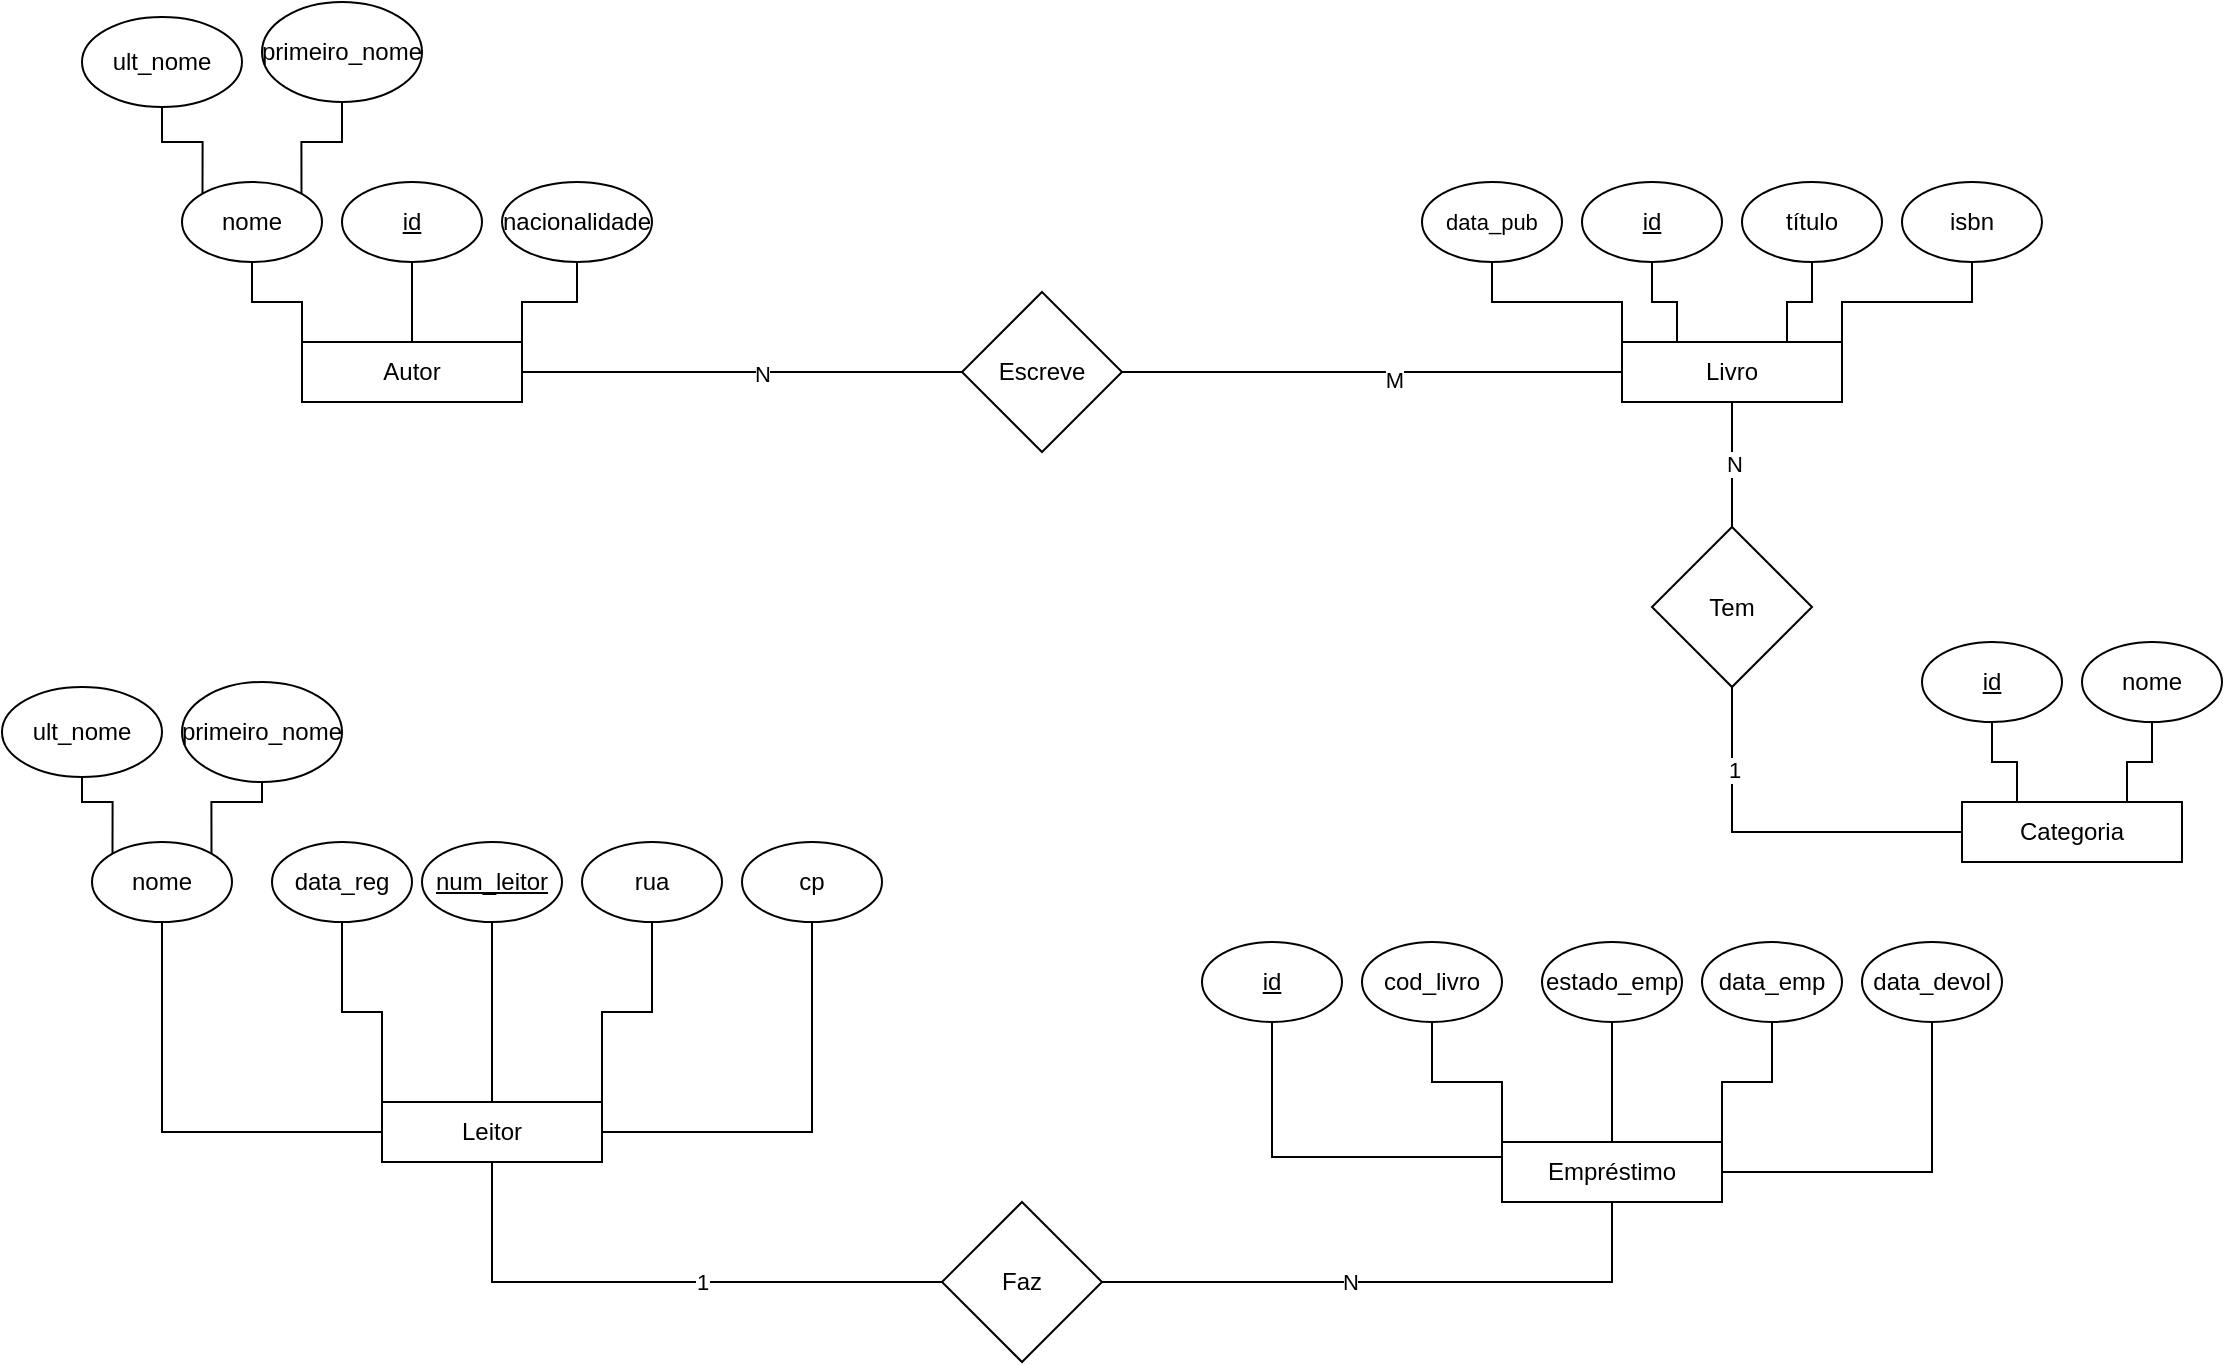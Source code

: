 <mxfile version="24.7.17">
  <diagram name="Página-1" id="uARfIPaF0OHQN33vCCdu">
    <mxGraphModel dx="2442" dy="1972" grid="1" gridSize="10" guides="1" tooltips="1" connect="1" arrows="1" fold="1" page="1" pageScale="1" pageWidth="827" pageHeight="1169" math="0" shadow="0">
      <root>
        <mxCell id="0" />
        <mxCell id="1" parent="0" />
        <mxCell id="eS1TJTtyaAnnKSHnrGX8-71" style="edgeStyle=orthogonalEdgeStyle;shape=connector;rounded=0;orthogonalLoop=1;jettySize=auto;html=1;exitX=1;exitY=0;exitDx=0;exitDy=0;entryX=0.5;entryY=1;entryDx=0;entryDy=0;strokeColor=default;align=center;verticalAlign=middle;fontFamily=Helvetica;fontSize=11;fontColor=default;labelBackgroundColor=default;endArrow=none;endFill=0;" edge="1" parent="1" source="NlLAO1y9bpEwz6I62MiX-1" target="eS1TJTtyaAnnKSHnrGX8-29">
          <mxGeometry relative="1" as="geometry" />
        </mxCell>
        <mxCell id="eS1TJTtyaAnnKSHnrGX8-72" style="edgeStyle=orthogonalEdgeStyle;shape=connector;rounded=0;orthogonalLoop=1;jettySize=auto;html=1;exitX=0.75;exitY=0;exitDx=0;exitDy=0;entryX=0.5;entryY=1;entryDx=0;entryDy=0;strokeColor=default;align=center;verticalAlign=middle;fontFamily=Helvetica;fontSize=11;fontColor=default;labelBackgroundColor=default;endArrow=none;endFill=0;" edge="1" parent="1" source="NlLAO1y9bpEwz6I62MiX-1" target="eS1TJTtyaAnnKSHnrGX8-28">
          <mxGeometry relative="1" as="geometry" />
        </mxCell>
        <mxCell id="eS1TJTtyaAnnKSHnrGX8-73" style="edgeStyle=orthogonalEdgeStyle;shape=connector;rounded=0;orthogonalLoop=1;jettySize=auto;html=1;exitX=0.25;exitY=0;exitDx=0;exitDy=0;entryX=0.5;entryY=1;entryDx=0;entryDy=0;strokeColor=default;align=center;verticalAlign=middle;fontFamily=Helvetica;fontSize=11;fontColor=default;labelBackgroundColor=default;endArrow=none;endFill=0;" edge="1" parent="1" source="NlLAO1y9bpEwz6I62MiX-1" target="eS1TJTtyaAnnKSHnrGX8-26">
          <mxGeometry relative="1" as="geometry" />
        </mxCell>
        <mxCell id="eS1TJTtyaAnnKSHnrGX8-74" style="edgeStyle=orthogonalEdgeStyle;shape=connector;rounded=0;orthogonalLoop=1;jettySize=auto;html=1;exitX=0;exitY=0;exitDx=0;exitDy=0;entryX=0.5;entryY=1;entryDx=0;entryDy=0;strokeColor=default;align=center;verticalAlign=middle;fontFamily=Helvetica;fontSize=11;fontColor=default;labelBackgroundColor=default;endArrow=none;endFill=0;" edge="1" parent="1" source="NlLAO1y9bpEwz6I62MiX-1" target="eS1TJTtyaAnnKSHnrGX8-35">
          <mxGeometry relative="1" as="geometry" />
        </mxCell>
        <mxCell id="eS1TJTtyaAnnKSHnrGX8-113" style="edgeStyle=orthogonalEdgeStyle;shape=connector;rounded=0;orthogonalLoop=1;jettySize=auto;html=1;exitX=0.5;exitY=1;exitDx=0;exitDy=0;strokeColor=default;align=center;verticalAlign=middle;fontFamily=Helvetica;fontSize=11;fontColor=default;labelBackgroundColor=default;endArrow=none;endFill=0;" edge="1" parent="1" source="NlLAO1y9bpEwz6I62MiX-1" target="eS1TJTtyaAnnKSHnrGX8-12">
          <mxGeometry relative="1" as="geometry" />
        </mxCell>
        <mxCell id="eS1TJTtyaAnnKSHnrGX8-114" value="N" style="edgeLabel;html=1;align=center;verticalAlign=middle;resizable=0;points=[];fontFamily=Helvetica;fontSize=11;fontColor=default;labelBackgroundColor=default;" vertex="1" connectable="0" parent="eS1TJTtyaAnnKSHnrGX8-113">
          <mxGeometry x="-0.011" y="1" relative="1" as="geometry">
            <mxPoint as="offset" />
          </mxGeometry>
        </mxCell>
        <mxCell id="NlLAO1y9bpEwz6I62MiX-1" value="Livro" style="rounded=0;whiteSpace=wrap;html=1;" vertex="1" parent="1">
          <mxGeometry x="490" y="60" width="110" height="30" as="geometry" />
        </mxCell>
        <mxCell id="eS1TJTtyaAnnKSHnrGX8-87" style="edgeStyle=orthogonalEdgeStyle;shape=connector;rounded=0;orthogonalLoop=1;jettySize=auto;html=1;exitX=0.25;exitY=0;exitDx=0;exitDy=0;entryX=0.5;entryY=1;entryDx=0;entryDy=0;strokeColor=default;align=center;verticalAlign=middle;fontFamily=Helvetica;fontSize=11;fontColor=default;labelBackgroundColor=default;endArrow=none;endFill=0;" edge="1" parent="1" source="NlLAO1y9bpEwz6I62MiX-3" target="eS1TJTtyaAnnKSHnrGX8-5">
          <mxGeometry relative="1" as="geometry" />
        </mxCell>
        <mxCell id="eS1TJTtyaAnnKSHnrGX8-88" style="edgeStyle=orthogonalEdgeStyle;shape=connector;rounded=0;orthogonalLoop=1;jettySize=auto;html=1;exitX=0.75;exitY=0;exitDx=0;exitDy=0;strokeColor=default;align=center;verticalAlign=middle;fontFamily=Helvetica;fontSize=11;fontColor=default;labelBackgroundColor=default;endArrow=none;endFill=0;" edge="1" parent="1" source="NlLAO1y9bpEwz6I62MiX-3" target="eS1TJTtyaAnnKSHnrGX8-8">
          <mxGeometry relative="1" as="geometry" />
        </mxCell>
        <mxCell id="eS1TJTtyaAnnKSHnrGX8-90" style="edgeStyle=orthogonalEdgeStyle;shape=connector;rounded=0;orthogonalLoop=1;jettySize=auto;html=1;exitX=0;exitY=0.5;exitDx=0;exitDy=0;entryX=0.5;entryY=1;entryDx=0;entryDy=0;strokeColor=default;align=center;verticalAlign=middle;fontFamily=Helvetica;fontSize=11;fontColor=default;labelBackgroundColor=default;endArrow=none;endFill=0;" edge="1" parent="1" source="NlLAO1y9bpEwz6I62MiX-3" target="eS1TJTtyaAnnKSHnrGX8-12">
          <mxGeometry relative="1" as="geometry" />
        </mxCell>
        <mxCell id="eS1TJTtyaAnnKSHnrGX8-91" value="1" style="edgeLabel;html=1;align=center;verticalAlign=middle;resizable=0;points=[];fontFamily=Helvetica;fontSize=11;fontColor=default;labelBackgroundColor=default;" vertex="1" connectable="0" parent="eS1TJTtyaAnnKSHnrGX8-90">
          <mxGeometry x="0.545" y="-1" relative="1" as="geometry">
            <mxPoint y="-1" as="offset" />
          </mxGeometry>
        </mxCell>
        <mxCell id="NlLAO1y9bpEwz6I62MiX-3" value="Categoria" style="rounded=0;whiteSpace=wrap;html=1;" vertex="1" parent="1">
          <mxGeometry x="660" y="290" width="110" height="30" as="geometry" />
        </mxCell>
        <mxCell id="eS1TJTtyaAnnKSHnrGX8-68" style="edgeStyle=orthogonalEdgeStyle;shape=connector;rounded=0;orthogonalLoop=1;jettySize=auto;html=1;exitX=1;exitY=0;exitDx=0;exitDy=0;entryX=0.5;entryY=1;entryDx=0;entryDy=0;strokeColor=default;align=center;verticalAlign=middle;fontFamily=Helvetica;fontSize=11;fontColor=default;labelBackgroundColor=default;endArrow=none;endFill=0;" edge="1" parent="1" source="NlLAO1y9bpEwz6I62MiX-4" target="eS1TJTtyaAnnKSHnrGX8-9">
          <mxGeometry relative="1" as="geometry" />
        </mxCell>
        <mxCell id="eS1TJTtyaAnnKSHnrGX8-69" style="edgeStyle=orthogonalEdgeStyle;shape=connector;rounded=0;orthogonalLoop=1;jettySize=auto;html=1;exitX=0.5;exitY=0;exitDx=0;exitDy=0;entryX=0.5;entryY=1;entryDx=0;entryDy=0;strokeColor=default;align=center;verticalAlign=middle;fontFamily=Helvetica;fontSize=11;fontColor=default;labelBackgroundColor=default;endArrow=none;endFill=0;" edge="1" parent="1" source="NlLAO1y9bpEwz6I62MiX-4" target="eS1TJTtyaAnnKSHnrGX8-11">
          <mxGeometry relative="1" as="geometry" />
        </mxCell>
        <mxCell id="eS1TJTtyaAnnKSHnrGX8-70" style="edgeStyle=orthogonalEdgeStyle;shape=connector;rounded=0;orthogonalLoop=1;jettySize=auto;html=1;exitX=0;exitY=0;exitDx=0;exitDy=0;entryX=0.5;entryY=1;entryDx=0;entryDy=0;strokeColor=default;align=center;verticalAlign=middle;fontFamily=Helvetica;fontSize=11;fontColor=default;labelBackgroundColor=default;endArrow=none;endFill=0;" edge="1" parent="1" source="NlLAO1y9bpEwz6I62MiX-4" target="eS1TJTtyaAnnKSHnrGX8-10">
          <mxGeometry relative="1" as="geometry" />
        </mxCell>
        <mxCell id="eS1TJTtyaAnnKSHnrGX8-79" style="edgeStyle=orthogonalEdgeStyle;shape=connector;rounded=0;orthogonalLoop=1;jettySize=auto;html=1;exitX=1;exitY=0.5;exitDx=0;exitDy=0;entryX=0;entryY=0.5;entryDx=0;entryDy=0;strokeColor=default;align=center;verticalAlign=middle;fontFamily=Helvetica;fontSize=11;fontColor=default;labelBackgroundColor=default;endArrow=none;endFill=0;" edge="1" parent="1" source="NlLAO1y9bpEwz6I62MiX-4" target="eS1TJTtyaAnnKSHnrGX8-1">
          <mxGeometry relative="1" as="geometry" />
        </mxCell>
        <mxCell id="eS1TJTtyaAnnKSHnrGX8-80" value="N" style="edgeLabel;html=1;align=center;verticalAlign=middle;resizable=0;points=[];fontFamily=Helvetica;fontSize=11;fontColor=default;labelBackgroundColor=default;" vertex="1" connectable="0" parent="eS1TJTtyaAnnKSHnrGX8-79">
          <mxGeometry x="0.089" y="-1" relative="1" as="geometry">
            <mxPoint as="offset" />
          </mxGeometry>
        </mxCell>
        <mxCell id="NlLAO1y9bpEwz6I62MiX-4" value="Autor" style="rounded=0;whiteSpace=wrap;html=1;" vertex="1" parent="1">
          <mxGeometry x="-170" y="60" width="110" height="30" as="geometry" />
        </mxCell>
        <mxCell id="eS1TJTtyaAnnKSHnrGX8-95" style="edgeStyle=orthogonalEdgeStyle;shape=connector;rounded=0;orthogonalLoop=1;jettySize=auto;html=1;exitX=0;exitY=0.5;exitDx=0;exitDy=0;entryX=0.5;entryY=1;entryDx=0;entryDy=0;strokeColor=default;align=center;verticalAlign=middle;fontFamily=Helvetica;fontSize=11;fontColor=default;labelBackgroundColor=default;endArrow=none;endFill=0;" edge="1" parent="1" source="NlLAO1y9bpEwz6I62MiX-6" target="eS1TJTtyaAnnKSHnrGX8-48">
          <mxGeometry relative="1" as="geometry" />
        </mxCell>
        <mxCell id="eS1TJTtyaAnnKSHnrGX8-97" style="edgeStyle=orthogonalEdgeStyle;shape=connector;rounded=0;orthogonalLoop=1;jettySize=auto;html=1;exitX=1;exitY=0.5;exitDx=0;exitDy=0;entryX=0.5;entryY=1;entryDx=0;entryDy=0;strokeColor=default;align=center;verticalAlign=middle;fontFamily=Helvetica;fontSize=11;fontColor=default;labelBackgroundColor=default;endArrow=none;endFill=0;" edge="1" parent="1" source="NlLAO1y9bpEwz6I62MiX-6" target="eS1TJTtyaAnnKSHnrGX8-56">
          <mxGeometry relative="1" as="geometry" />
        </mxCell>
        <mxCell id="eS1TJTtyaAnnKSHnrGX8-98" style="edgeStyle=orthogonalEdgeStyle;shape=connector;rounded=0;orthogonalLoop=1;jettySize=auto;html=1;exitX=1;exitY=0;exitDx=0;exitDy=0;entryX=0.5;entryY=1;entryDx=0;entryDy=0;strokeColor=default;align=center;verticalAlign=middle;fontFamily=Helvetica;fontSize=11;fontColor=default;labelBackgroundColor=default;endArrow=none;endFill=0;" edge="1" parent="1" source="NlLAO1y9bpEwz6I62MiX-6" target="eS1TJTtyaAnnKSHnrGX8-54">
          <mxGeometry relative="1" as="geometry" />
        </mxCell>
        <mxCell id="eS1TJTtyaAnnKSHnrGX8-99" style="edgeStyle=orthogonalEdgeStyle;shape=connector;rounded=0;orthogonalLoop=1;jettySize=auto;html=1;exitX=0;exitY=0;exitDx=0;exitDy=0;entryX=0.5;entryY=1;entryDx=0;entryDy=0;strokeColor=default;align=center;verticalAlign=middle;fontFamily=Helvetica;fontSize=11;fontColor=default;labelBackgroundColor=default;endArrow=none;endFill=0;" edge="1" parent="1" source="NlLAO1y9bpEwz6I62MiX-6" target="eS1TJTtyaAnnKSHnrGX8-58">
          <mxGeometry relative="1" as="geometry" />
        </mxCell>
        <mxCell id="eS1TJTtyaAnnKSHnrGX8-100" style="edgeStyle=orthogonalEdgeStyle;shape=connector;rounded=0;orthogonalLoop=1;jettySize=auto;html=1;exitX=0.5;exitY=0;exitDx=0;exitDy=0;entryX=0.5;entryY=1;entryDx=0;entryDy=0;strokeColor=default;align=center;verticalAlign=middle;fontFamily=Helvetica;fontSize=11;fontColor=default;labelBackgroundColor=default;endArrow=none;endFill=0;" edge="1" parent="1" source="NlLAO1y9bpEwz6I62MiX-6" target="eS1TJTtyaAnnKSHnrGX8-60">
          <mxGeometry relative="1" as="geometry" />
        </mxCell>
        <mxCell id="eS1TJTtyaAnnKSHnrGX8-101" style="edgeStyle=orthogonalEdgeStyle;shape=connector;rounded=0;orthogonalLoop=1;jettySize=auto;html=1;exitX=0.5;exitY=1;exitDx=0;exitDy=0;entryX=0;entryY=0.5;entryDx=0;entryDy=0;strokeColor=default;align=center;verticalAlign=middle;fontFamily=Helvetica;fontSize=11;fontColor=default;labelBackgroundColor=default;endArrow=none;endFill=0;" edge="1" parent="1" source="NlLAO1y9bpEwz6I62MiX-6" target="eS1TJTtyaAnnKSHnrGX8-2">
          <mxGeometry relative="1" as="geometry" />
        </mxCell>
        <mxCell id="eS1TJTtyaAnnKSHnrGX8-111" value="1" style="edgeLabel;html=1;align=center;verticalAlign=middle;resizable=0;points=[];fontFamily=Helvetica;fontSize=11;fontColor=default;labelBackgroundColor=default;" vertex="1" connectable="0" parent="eS1TJTtyaAnnKSHnrGX8-101">
          <mxGeometry x="0.162" relative="1" as="geometry">
            <mxPoint x="-1" as="offset" />
          </mxGeometry>
        </mxCell>
        <mxCell id="NlLAO1y9bpEwz6I62MiX-6" value="Leitor" style="rounded=0;whiteSpace=wrap;html=1;" vertex="1" parent="1">
          <mxGeometry x="-130" y="440" width="110" height="30" as="geometry" />
        </mxCell>
        <mxCell id="eS1TJTtyaAnnKSHnrGX8-104" style="edgeStyle=orthogonalEdgeStyle;shape=connector;rounded=0;orthogonalLoop=1;jettySize=auto;html=1;exitX=0;exitY=0.25;exitDx=0;exitDy=0;entryX=0.5;entryY=1;entryDx=0;entryDy=0;strokeColor=default;align=center;verticalAlign=middle;fontFamily=Helvetica;fontSize=11;fontColor=default;labelBackgroundColor=default;endArrow=none;endFill=0;" edge="1" parent="1" source="NlLAO1y9bpEwz6I62MiX-7" target="eS1TJTtyaAnnKSHnrGX8-39">
          <mxGeometry relative="1" as="geometry" />
        </mxCell>
        <mxCell id="eS1TJTtyaAnnKSHnrGX8-105" style="edgeStyle=orthogonalEdgeStyle;shape=connector;rounded=0;orthogonalLoop=1;jettySize=auto;html=1;exitX=1;exitY=0.5;exitDx=0;exitDy=0;entryX=0.5;entryY=1;entryDx=0;entryDy=0;strokeColor=default;align=center;verticalAlign=middle;fontFamily=Helvetica;fontSize=11;fontColor=default;labelBackgroundColor=default;endArrow=none;endFill=0;" edge="1" parent="1" source="NlLAO1y9bpEwz6I62MiX-7" target="eS1TJTtyaAnnKSHnrGX8-42">
          <mxGeometry relative="1" as="geometry" />
        </mxCell>
        <mxCell id="eS1TJTtyaAnnKSHnrGX8-106" style="edgeStyle=orthogonalEdgeStyle;shape=connector;rounded=0;orthogonalLoop=1;jettySize=auto;html=1;exitX=1;exitY=0;exitDx=0;exitDy=0;entryX=0.5;entryY=1;entryDx=0;entryDy=0;strokeColor=default;align=center;verticalAlign=middle;fontFamily=Helvetica;fontSize=11;fontColor=default;labelBackgroundColor=default;endArrow=none;endFill=0;" edge="1" parent="1" source="NlLAO1y9bpEwz6I62MiX-7" target="eS1TJTtyaAnnKSHnrGX8-41">
          <mxGeometry relative="1" as="geometry" />
        </mxCell>
        <mxCell id="eS1TJTtyaAnnKSHnrGX8-107" style="edgeStyle=orthogonalEdgeStyle;shape=connector;rounded=0;orthogonalLoop=1;jettySize=auto;html=1;exitX=0;exitY=0;exitDx=0;exitDy=0;entryX=0.5;entryY=1;entryDx=0;entryDy=0;strokeColor=default;align=center;verticalAlign=middle;fontFamily=Helvetica;fontSize=11;fontColor=default;labelBackgroundColor=default;endArrow=none;endFill=0;" edge="1" parent="1" source="NlLAO1y9bpEwz6I62MiX-7" target="eS1TJTtyaAnnKSHnrGX8-40">
          <mxGeometry relative="1" as="geometry" />
        </mxCell>
        <mxCell id="eS1TJTtyaAnnKSHnrGX8-108" style="edgeStyle=orthogonalEdgeStyle;shape=connector;rounded=0;orthogonalLoop=1;jettySize=auto;html=1;exitX=0.5;exitY=0;exitDx=0;exitDy=0;entryX=0.5;entryY=1;entryDx=0;entryDy=0;strokeColor=default;align=center;verticalAlign=middle;fontFamily=Helvetica;fontSize=11;fontColor=default;labelBackgroundColor=default;endArrow=none;endFill=0;" edge="1" parent="1" source="NlLAO1y9bpEwz6I62MiX-7" target="eS1TJTtyaAnnKSHnrGX8-62">
          <mxGeometry relative="1" as="geometry" />
        </mxCell>
        <mxCell id="eS1TJTtyaAnnKSHnrGX8-110" style="edgeStyle=orthogonalEdgeStyle;shape=connector;rounded=0;orthogonalLoop=1;jettySize=auto;html=1;exitX=0.5;exitY=1;exitDx=0;exitDy=0;entryX=1;entryY=0.5;entryDx=0;entryDy=0;strokeColor=default;align=center;verticalAlign=middle;fontFamily=Helvetica;fontSize=11;fontColor=default;labelBackgroundColor=default;endArrow=none;endFill=0;" edge="1" parent="1" source="NlLAO1y9bpEwz6I62MiX-7" target="eS1TJTtyaAnnKSHnrGX8-2">
          <mxGeometry relative="1" as="geometry" />
        </mxCell>
        <mxCell id="eS1TJTtyaAnnKSHnrGX8-112" value="N" style="edgeLabel;html=1;align=center;verticalAlign=middle;resizable=0;points=[];fontFamily=Helvetica;fontSize=11;fontColor=default;labelBackgroundColor=default;" vertex="1" connectable="0" parent="eS1TJTtyaAnnKSHnrGX8-110">
          <mxGeometry x="0.151" relative="1" as="geometry">
            <mxPoint x="-1" as="offset" />
          </mxGeometry>
        </mxCell>
        <mxCell id="NlLAO1y9bpEwz6I62MiX-7" value="Empréstimo" style="rounded=0;whiteSpace=wrap;html=1;" vertex="1" parent="1">
          <mxGeometry x="430" y="460" width="110" height="30" as="geometry" />
        </mxCell>
        <mxCell id="eS1TJTtyaAnnKSHnrGX8-34" style="edgeStyle=orthogonalEdgeStyle;shape=connector;rounded=0;orthogonalLoop=1;jettySize=auto;html=1;exitX=1;exitY=0.5;exitDx=0;exitDy=0;entryX=0;entryY=0.5;entryDx=0;entryDy=0;strokeColor=default;align=center;verticalAlign=middle;fontFamily=Helvetica;fontSize=11;fontColor=default;labelBackgroundColor=default;endArrow=none;endFill=0;" edge="1" parent="1" source="eS1TJTtyaAnnKSHnrGX8-1" target="NlLAO1y9bpEwz6I62MiX-1">
          <mxGeometry relative="1" as="geometry" />
        </mxCell>
        <mxCell id="eS1TJTtyaAnnKSHnrGX8-78" value="M" style="edgeLabel;html=1;align=center;verticalAlign=middle;resizable=0;points=[];fontFamily=Helvetica;fontSize=11;fontColor=default;labelBackgroundColor=default;" vertex="1" connectable="0" parent="eS1TJTtyaAnnKSHnrGX8-34">
          <mxGeometry x="0.082" y="-4" relative="1" as="geometry">
            <mxPoint as="offset" />
          </mxGeometry>
        </mxCell>
        <mxCell id="eS1TJTtyaAnnKSHnrGX8-1" value="Escreve" style="rhombus;whiteSpace=wrap;html=1;" vertex="1" parent="1">
          <mxGeometry x="160" y="35" width="80" height="80" as="geometry" />
        </mxCell>
        <mxCell id="eS1TJTtyaAnnKSHnrGX8-2" value="Faz" style="rhombus;whiteSpace=wrap;html=1;" vertex="1" parent="1">
          <mxGeometry x="150" y="490" width="80" height="80" as="geometry" />
        </mxCell>
        <mxCell id="eS1TJTtyaAnnKSHnrGX8-4" value="ult_nome" style="ellipse;whiteSpace=wrap;html=1;" vertex="1" parent="1">
          <mxGeometry x="-280" y="-102.5" width="80" height="45" as="geometry" />
        </mxCell>
        <mxCell id="eS1TJTtyaAnnKSHnrGX8-5" value="&lt;u&gt;id&lt;/u&gt;" style="ellipse;whiteSpace=wrap;html=1;" vertex="1" parent="1">
          <mxGeometry x="640" y="210" width="70" height="40" as="geometry" />
        </mxCell>
        <mxCell id="eS1TJTtyaAnnKSHnrGX8-7" value="primeiro_nome" style="ellipse;whiteSpace=wrap;html=1;" vertex="1" parent="1">
          <mxGeometry x="-190" y="-110" width="80" height="50" as="geometry" />
        </mxCell>
        <mxCell id="eS1TJTtyaAnnKSHnrGX8-8" value="nome" style="ellipse;whiteSpace=wrap;html=1;" vertex="1" parent="1">
          <mxGeometry x="720" y="210" width="70" height="40" as="geometry" />
        </mxCell>
        <mxCell id="eS1TJTtyaAnnKSHnrGX8-9" value="nacionalidade" style="ellipse;whiteSpace=wrap;html=1;" vertex="1" parent="1">
          <mxGeometry x="-70" y="-20" width="75" height="40" as="geometry" />
        </mxCell>
        <mxCell id="eS1TJTtyaAnnKSHnrGX8-66" style="edgeStyle=orthogonalEdgeStyle;shape=connector;rounded=0;orthogonalLoop=1;jettySize=auto;html=1;exitX=0;exitY=0;exitDx=0;exitDy=0;entryX=0.5;entryY=1;entryDx=0;entryDy=0;strokeColor=default;align=center;verticalAlign=middle;fontFamily=Helvetica;fontSize=11;fontColor=default;labelBackgroundColor=default;endArrow=none;endFill=0;" edge="1" parent="1" source="eS1TJTtyaAnnKSHnrGX8-10" target="eS1TJTtyaAnnKSHnrGX8-4">
          <mxGeometry relative="1" as="geometry" />
        </mxCell>
        <mxCell id="eS1TJTtyaAnnKSHnrGX8-67" style="edgeStyle=orthogonalEdgeStyle;shape=connector;rounded=0;orthogonalLoop=1;jettySize=auto;html=1;exitX=1;exitY=0;exitDx=0;exitDy=0;entryX=0.5;entryY=1;entryDx=0;entryDy=0;strokeColor=default;align=center;verticalAlign=middle;fontFamily=Helvetica;fontSize=11;fontColor=default;labelBackgroundColor=default;endArrow=none;endFill=0;" edge="1" parent="1" source="eS1TJTtyaAnnKSHnrGX8-10" target="eS1TJTtyaAnnKSHnrGX8-7">
          <mxGeometry relative="1" as="geometry" />
        </mxCell>
        <mxCell id="eS1TJTtyaAnnKSHnrGX8-10" value="nome" style="ellipse;whiteSpace=wrap;html=1;" vertex="1" parent="1">
          <mxGeometry x="-230" y="-20" width="70" height="40" as="geometry" />
        </mxCell>
        <mxCell id="eS1TJTtyaAnnKSHnrGX8-11" value="&lt;u&gt;id&lt;/u&gt;" style="ellipse;whiteSpace=wrap;html=1;" vertex="1" parent="1">
          <mxGeometry x="-150" y="-20" width="70" height="40" as="geometry" />
        </mxCell>
        <mxCell id="eS1TJTtyaAnnKSHnrGX8-12" value="Tem" style="rhombus;whiteSpace=wrap;html=1;" vertex="1" parent="1">
          <mxGeometry x="505" y="152.5" width="80" height="80" as="geometry" />
        </mxCell>
        <mxCell id="eS1TJTtyaAnnKSHnrGX8-26" value="&lt;u&gt;id&lt;/u&gt;" style="ellipse;whiteSpace=wrap;html=1;" vertex="1" parent="1">
          <mxGeometry x="470" y="-20" width="70" height="40" as="geometry" />
        </mxCell>
        <mxCell id="eS1TJTtyaAnnKSHnrGX8-28" value="título" style="ellipse;whiteSpace=wrap;html=1;" vertex="1" parent="1">
          <mxGeometry x="550" y="-20" width="70" height="40" as="geometry" />
        </mxCell>
        <mxCell id="eS1TJTtyaAnnKSHnrGX8-29" value="isbn" style="ellipse;whiteSpace=wrap;html=1;" vertex="1" parent="1">
          <mxGeometry x="630" y="-20" width="70" height="40" as="geometry" />
        </mxCell>
        <mxCell id="eS1TJTtyaAnnKSHnrGX8-35" value="data_pub" style="ellipse;whiteSpace=wrap;html=1;fontFamily=Helvetica;fontSize=11;fontColor=default;labelBackgroundColor=default;" vertex="1" parent="1">
          <mxGeometry x="390" y="-20" width="70" height="40" as="geometry" />
        </mxCell>
        <mxCell id="eS1TJTtyaAnnKSHnrGX8-39" value="&lt;u&gt;id&lt;/u&gt;" style="ellipse;whiteSpace=wrap;html=1;" vertex="1" parent="1">
          <mxGeometry x="280" y="360" width="70" height="40" as="geometry" />
        </mxCell>
        <mxCell id="eS1TJTtyaAnnKSHnrGX8-40" value="cod_livro" style="ellipse;whiteSpace=wrap;html=1;" vertex="1" parent="1">
          <mxGeometry x="360" y="360" width="70" height="40" as="geometry" />
        </mxCell>
        <mxCell id="eS1TJTtyaAnnKSHnrGX8-41" value="data_emp" style="ellipse;whiteSpace=wrap;html=1;" vertex="1" parent="1">
          <mxGeometry x="530" y="360" width="70" height="40" as="geometry" />
        </mxCell>
        <mxCell id="eS1TJTtyaAnnKSHnrGX8-42" value="data_devol" style="ellipse;whiteSpace=wrap;html=1;" vertex="1" parent="1">
          <mxGeometry x="610" y="360" width="70" height="40" as="geometry" />
        </mxCell>
        <mxCell id="eS1TJTtyaAnnKSHnrGX8-92" style="edgeStyle=orthogonalEdgeStyle;shape=connector;rounded=0;orthogonalLoop=1;jettySize=auto;html=1;exitX=0;exitY=0;exitDx=0;exitDy=0;entryX=0.5;entryY=1;entryDx=0;entryDy=0;strokeColor=default;align=center;verticalAlign=middle;fontFamily=Helvetica;fontSize=11;fontColor=default;labelBackgroundColor=default;endArrow=none;endFill=0;" edge="1" parent="1" source="eS1TJTtyaAnnKSHnrGX8-48" target="eS1TJTtyaAnnKSHnrGX8-50">
          <mxGeometry relative="1" as="geometry" />
        </mxCell>
        <mxCell id="eS1TJTtyaAnnKSHnrGX8-93" style="edgeStyle=orthogonalEdgeStyle;shape=connector;rounded=0;orthogonalLoop=1;jettySize=auto;html=1;exitX=1;exitY=0;exitDx=0;exitDy=0;entryX=0.5;entryY=1;entryDx=0;entryDy=0;strokeColor=default;align=center;verticalAlign=middle;fontFamily=Helvetica;fontSize=11;fontColor=default;labelBackgroundColor=default;endArrow=none;endFill=0;" edge="1" parent="1" source="eS1TJTtyaAnnKSHnrGX8-48" target="eS1TJTtyaAnnKSHnrGX8-49">
          <mxGeometry relative="1" as="geometry" />
        </mxCell>
        <mxCell id="eS1TJTtyaAnnKSHnrGX8-48" value="nome" style="ellipse;whiteSpace=wrap;html=1;" vertex="1" parent="1">
          <mxGeometry x="-275" y="310" width="70" height="40" as="geometry" />
        </mxCell>
        <mxCell id="eS1TJTtyaAnnKSHnrGX8-49" value="primeiro_nome" style="ellipse;whiteSpace=wrap;html=1;" vertex="1" parent="1">
          <mxGeometry x="-230" y="230" width="80" height="50" as="geometry" />
        </mxCell>
        <mxCell id="eS1TJTtyaAnnKSHnrGX8-50" value="ult_nome" style="ellipse;whiteSpace=wrap;html=1;" vertex="1" parent="1">
          <mxGeometry x="-320" y="232.5" width="80" height="45" as="geometry" />
        </mxCell>
        <mxCell id="eS1TJTtyaAnnKSHnrGX8-54" value="rua" style="ellipse;whiteSpace=wrap;html=1;" vertex="1" parent="1">
          <mxGeometry x="-30" y="310" width="70" height="40" as="geometry" />
        </mxCell>
        <mxCell id="eS1TJTtyaAnnKSHnrGX8-56" value="cp" style="ellipse;whiteSpace=wrap;html=1;" vertex="1" parent="1">
          <mxGeometry x="50" y="310" width="70" height="40" as="geometry" />
        </mxCell>
        <mxCell id="eS1TJTtyaAnnKSHnrGX8-58" value="data_reg" style="ellipse;whiteSpace=wrap;html=1;" vertex="1" parent="1">
          <mxGeometry x="-185" y="310" width="70" height="40" as="geometry" />
        </mxCell>
        <mxCell id="eS1TJTtyaAnnKSHnrGX8-60" value="&lt;u&gt;num_leitor&lt;/u&gt;" style="ellipse;whiteSpace=wrap;html=1;" vertex="1" parent="1">
          <mxGeometry x="-110" y="310" width="70" height="40" as="geometry" />
        </mxCell>
        <mxCell id="eS1TJTtyaAnnKSHnrGX8-62" value="estado_emp" style="ellipse;whiteSpace=wrap;html=1;" vertex="1" parent="1">
          <mxGeometry x="450" y="360" width="70" height="40" as="geometry" />
        </mxCell>
      </root>
    </mxGraphModel>
  </diagram>
</mxfile>
